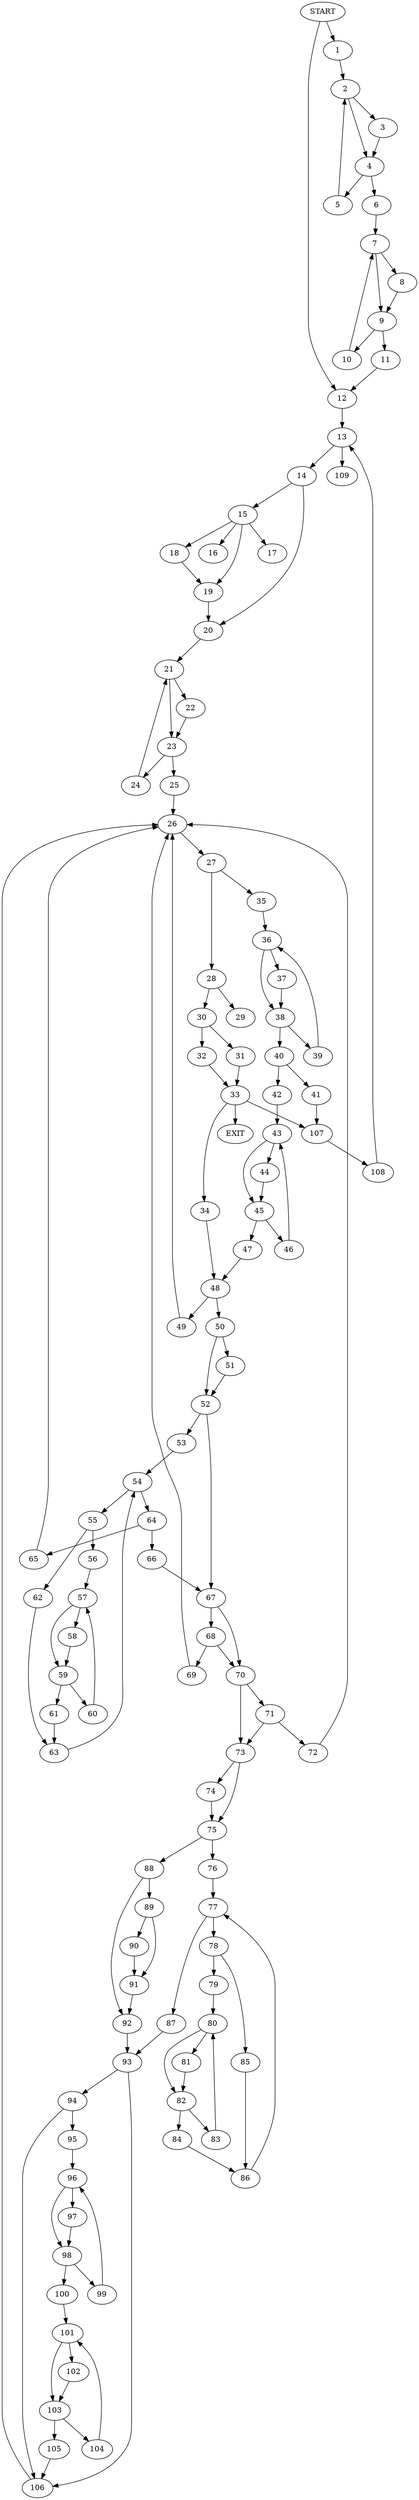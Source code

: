 digraph { 
0 [label="START"];
1;
2;
3;
4;
5;
6;
7;
8;
9;
10;
11;
12;
13;
14;
15;
16;
17;
18;
19;
20;
21;
22;
23;
24;
25;
26;
27;
28;
29;
30;
31;
32;
33;
34;
35;
36;
37;
38;
39;
40;
41;
42;
43;
44;
45;
46;
47;
48;
49;
50;
51;
52;
53;
54;
55;
56;
57;
58;
59;
60;
61;
62;
63;
64;
65;
66;
67;
68;
69;
70;
71;
72;
73;
74;
75;
76;
77;
78;
79;
80;
81;
82;
83;
84;
85;
86;
87;
88;
89;
90;
91;
92;
93;
94;
95;
96;
97;
98;
99;
100;
101;
102;
103;
104;
105;
106;
107;
108;
109;
110[label="EXIT"];
0 -> 1;
0 -> 12;
1 -> 2;
2 -> 3;
2 -> 4;
3 -> 4;
4 -> 5;
4 -> 6;
5 -> 2;
6 -> 7;
7 -> 8;
7 -> 9;
8 -> 9;
9 -> 10;
9 -> 11;
10 -> 7;
11 -> 12;
12 -> 13;
13 -> 14;
13 -> 109;
14 -> 15;
14 -> 20;
15 -> 18;
15 -> 16;
15:s2 -> 19;
15:s3 -> 17;
18 -> 19;
19 -> 20;
20 -> 21;
21 -> 22;
21 -> 23;
22 -> 23;
23 -> 24;
23 -> 25;
24 -> 21;
25 -> 26;
26 -> 27;
27 -> 28;
27 -> 35;
28 -> 29;
28 -> 30;
30 -> 31;
30 -> 32;
31 -> 33;
32 -> 33;
33 -> 110;
33 -> 34;
33:s2 -> 107;
34 -> 48;
35 -> 36;
36 -> 37;
36 -> 38;
37 -> 38;
38 -> 39;
38 -> 40;
39 -> 36;
40 -> 41;
40 -> 42;
41 -> 107;
42 -> 43;
43 -> 44;
43 -> 45;
44 -> 45;
45 -> 46;
45 -> 47;
46 -> 43;
47 -> 48;
48 -> 49;
48 -> 50;
49 -> 26;
50 -> 51;
50 -> 52;
51 -> 52;
52 -> 53;
52 -> 67;
53 -> 54;
54 -> 55;
54 -> 64;
55 -> 56;
55 -> 62;
56 -> 57;
57 -> 58;
57 -> 59;
58 -> 59;
59 -> 60;
59 -> 61;
60 -> 57;
61 -> 63;
62 -> 63;
63 -> 54;
64 -> 65;
64 -> 66;
65 -> 26;
66 -> 67;
67 -> 68;
67 -> 70;
68 -> 69;
68 -> 70;
69 -> 26;
70 -> 71;
70 -> 73;
71 -> 73;
71 -> 72;
72 -> 26;
73 -> 74;
73 -> 75;
74 -> 75;
75 -> 76;
75 -> 88;
76 -> 77;
77 -> 78;
77 -> 87;
78 -> 79;
78 -> 85;
79 -> 80;
80 -> 81;
80 -> 82;
81 -> 82;
82 -> 83;
82 -> 84;
83 -> 80;
84 -> 86;
85 -> 86;
86 -> 77;
87 -> 93;
88 -> 89;
88 -> 92;
89 -> 90;
89 -> 91;
90 -> 91;
91 -> 92;
92 -> 93;
93 -> 94;
93 -> 106;
94 -> 95;
94 -> 106;
95 -> 96;
96 -> 97;
96 -> 98;
97 -> 98;
98 -> 99;
98 -> 100;
99 -> 96;
100 -> 101;
101 -> 102;
101 -> 103;
102 -> 103;
103 -> 104;
103 -> 105;
104 -> 101;
105 -> 106;
106 -> 26;
107 -> 108;
108 -> 13;
}